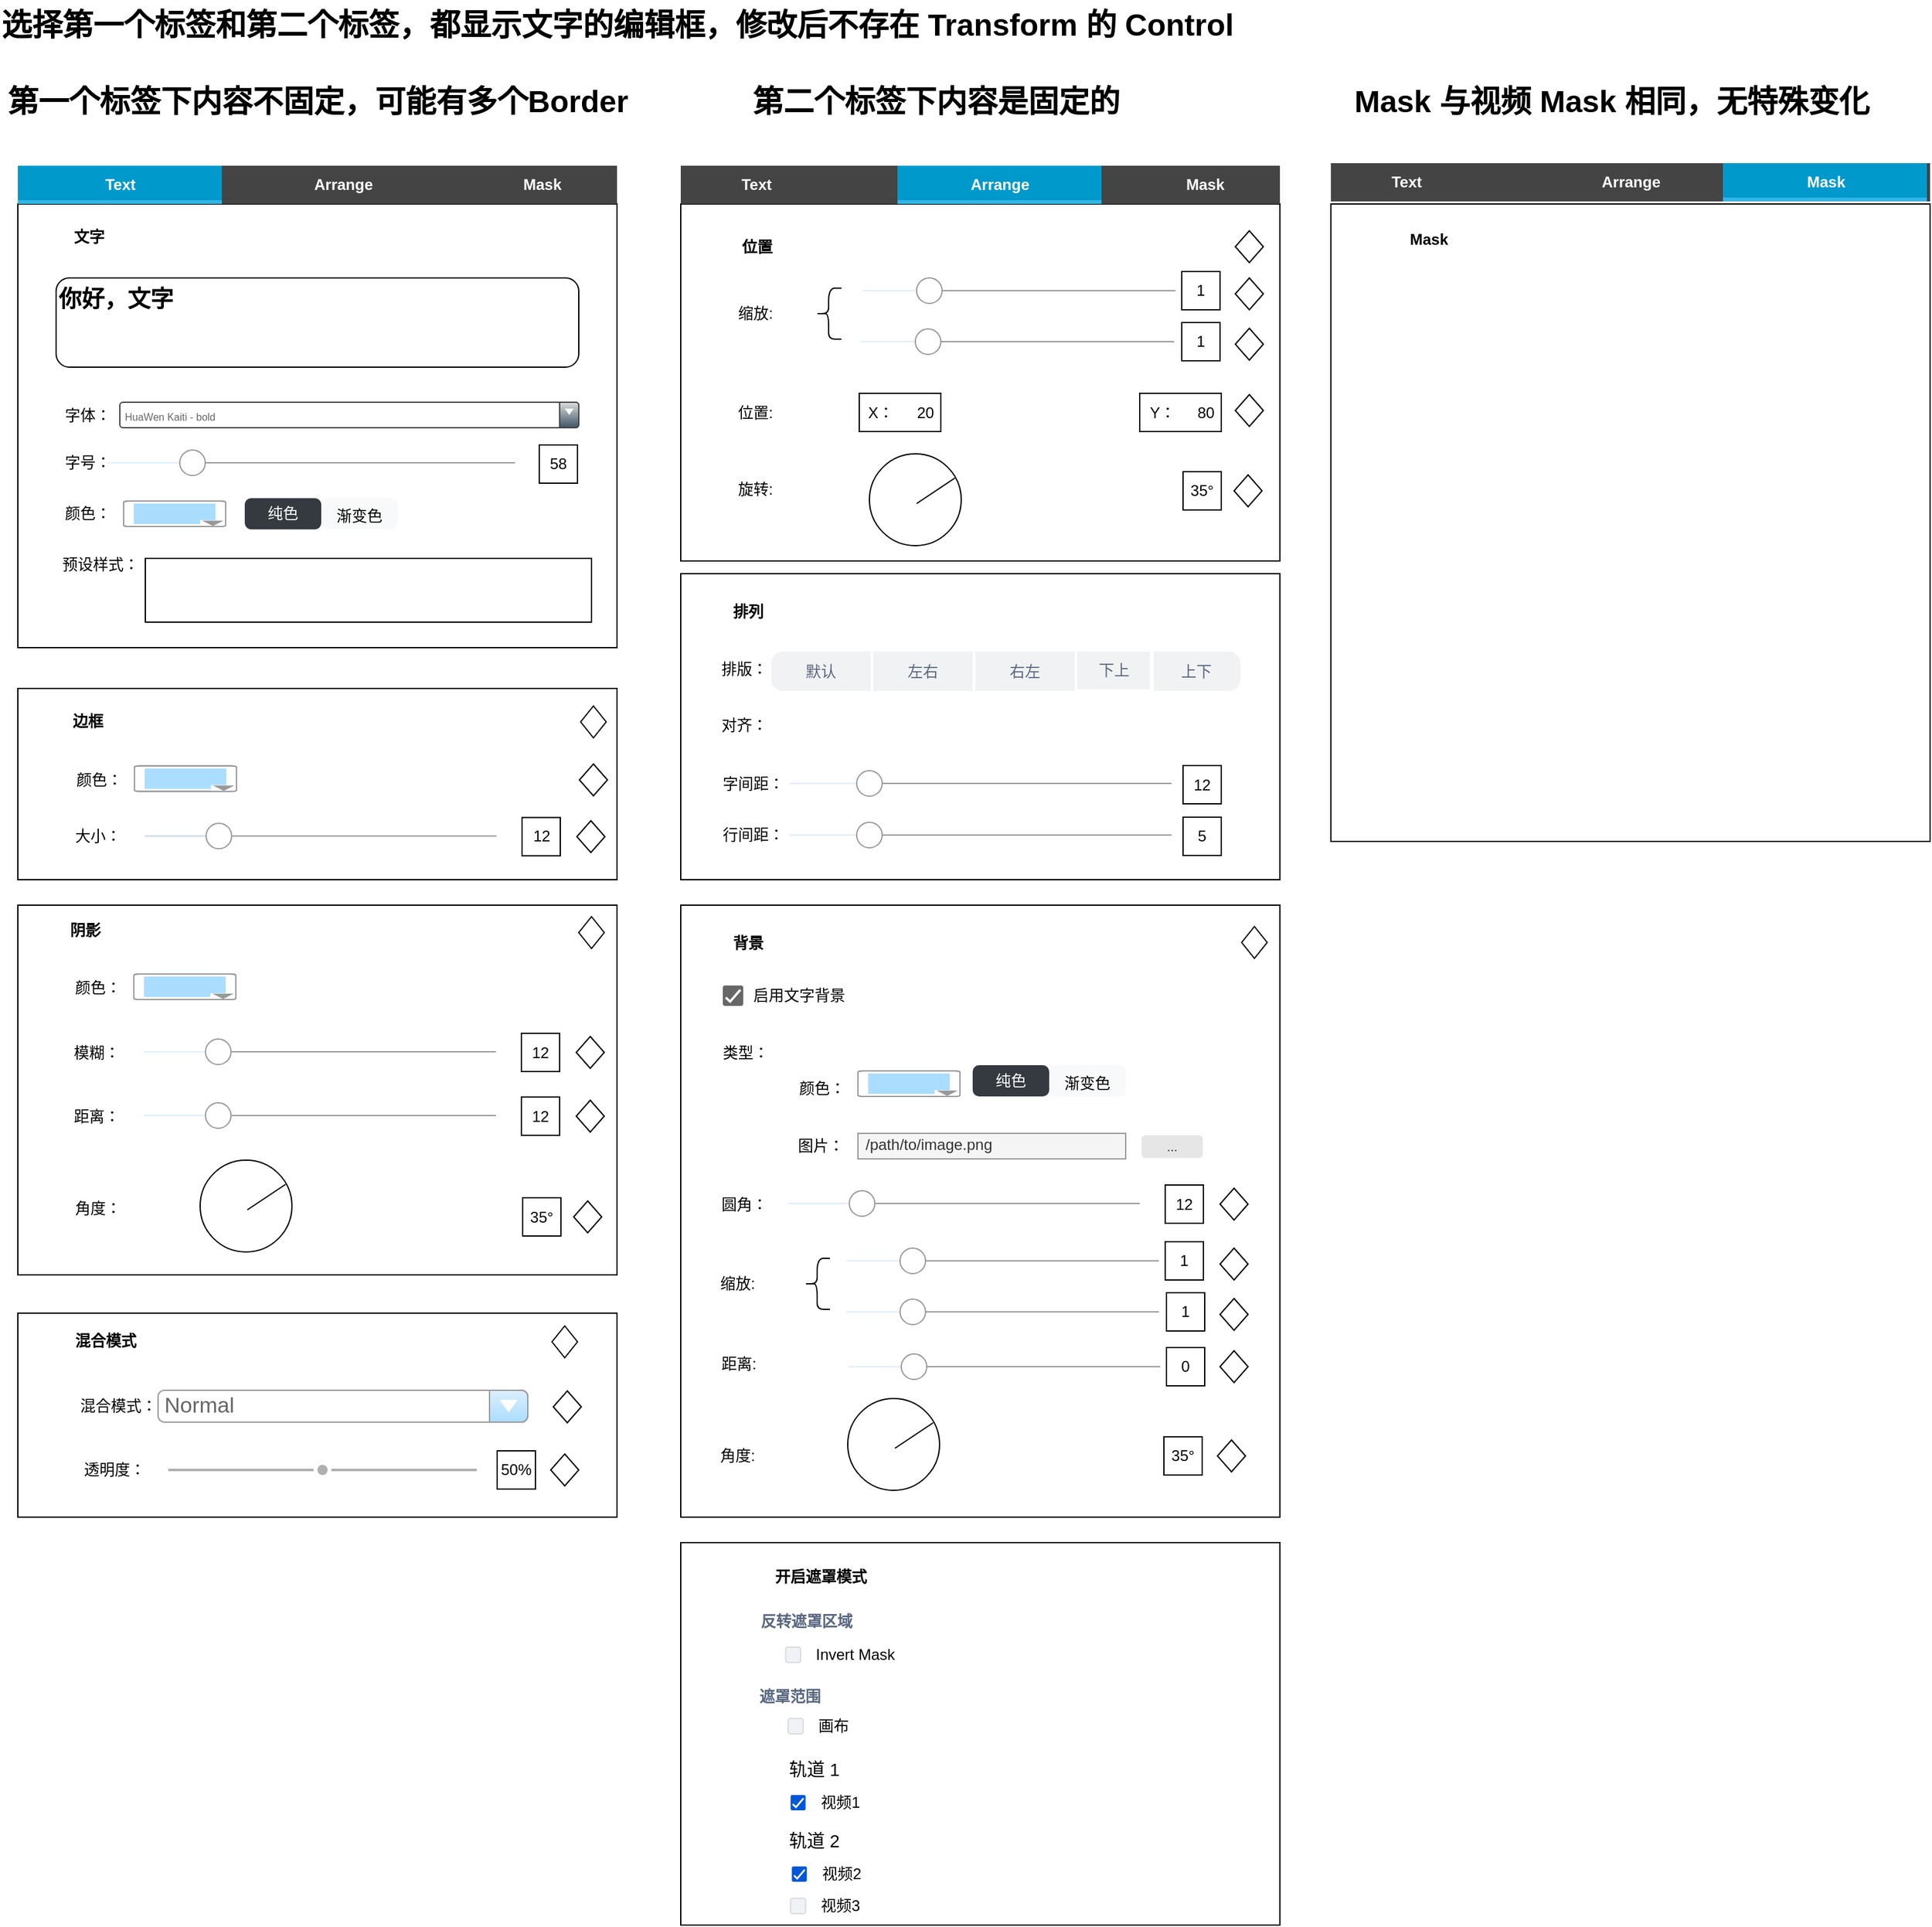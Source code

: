 <mxfile version="21.2.9" type="github">
  <diagram name="Page-1" id="2Bi18I8GiwrE-ukHqORg">
    <mxGraphModel dx="1542" dy="2220" grid="1" gridSize="10" guides="1" tooltips="1" connect="1" arrows="1" fold="1" page="1" pageScale="1" pageWidth="850" pageHeight="1100" math="0" shadow="0">
      <root>
        <mxCell id="0" />
        <mxCell id="1" parent="0" />
        <mxCell id="mFGwb2Fd8uorsutvkc8b-70" value="" style="group;align=left;" parent="1" vertex="1" connectable="0">
          <mxGeometry x="690" y="310" width="470" height="240" as="geometry" />
        </mxCell>
        <mxCell id="mFGwb2Fd8uorsutvkc8b-31" value="" style="rounded=0;whiteSpace=wrap;html=1;" parent="mFGwb2Fd8uorsutvkc8b-70" vertex="1">
          <mxGeometry width="470" height="240" as="geometry" />
        </mxCell>
        <mxCell id="mFGwb2Fd8uorsutvkc8b-32" value="排版：" style="text;html=1;strokeColor=none;fillColor=none;align=center;verticalAlign=middle;whiteSpace=wrap;rounded=0;" parent="mFGwb2Fd8uorsutvkc8b-70" vertex="1">
          <mxGeometry x="25" y="60" width="50" height="30" as="geometry" />
        </mxCell>
        <mxCell id="mFGwb2Fd8uorsutvkc8b-33" value="对齐：" style="text;html=1;strokeColor=none;fillColor=none;align=center;verticalAlign=middle;whiteSpace=wrap;rounded=0;" parent="mFGwb2Fd8uorsutvkc8b-70" vertex="1">
          <mxGeometry x="25" y="104" width="50" height="30" as="geometry" />
        </mxCell>
        <mxCell id="mFGwb2Fd8uorsutvkc8b-34" value="字间距：" style="text;html=1;strokeColor=none;fillColor=none;align=center;verticalAlign=middle;whiteSpace=wrap;rounded=0;" parent="mFGwb2Fd8uorsutvkc8b-70" vertex="1">
          <mxGeometry x="32" y="150" width="50" height="30" as="geometry" />
        </mxCell>
        <mxCell id="mFGwb2Fd8uorsutvkc8b-35" value="" style="shape=image;html=1;verticalAlign=top;verticalLabelPosition=bottom;labelBackgroundColor=#ffffff;imageAspect=0;aspect=fixed;image=https://cdn0.iconfinder.com/data/icons/phosphor-regular-vol-4/256/text-align-left-128.png" parent="mFGwb2Fd8uorsutvkc8b-70" vertex="1">
          <mxGeometry x="88" y="104" width="30" height="30" as="geometry" />
        </mxCell>
        <mxCell id="mFGwb2Fd8uorsutvkc8b-36" value="" style="shape=image;html=1;verticalAlign=top;verticalLabelPosition=bottom;labelBackgroundColor=#ffffff;imageAspect=0;aspect=fixed;image=https://cdn0.iconfinder.com/data/icons/phosphor-regular-vol-4/256/text-align-center-128.png" parent="mFGwb2Fd8uorsutvkc8b-70" vertex="1">
          <mxGeometry x="130" y="104" width="30" height="30" as="geometry" />
        </mxCell>
        <mxCell id="mFGwb2Fd8uorsutvkc8b-37" value="" style="shape=image;html=1;verticalAlign=top;verticalLabelPosition=bottom;labelBackgroundColor=#ffffff;imageAspect=0;aspect=fixed;image=https://cdn0.iconfinder.com/data/icons/phosphor-regular-vol-4/256/text-align-right-128.png" parent="mFGwb2Fd8uorsutvkc8b-70" vertex="1">
          <mxGeometry x="173" y="104" width="30" height="30" as="geometry" />
        </mxCell>
        <mxCell id="mFGwb2Fd8uorsutvkc8b-39" value="行间距：" style="text;html=1;strokeColor=none;fillColor=none;align=center;verticalAlign=middle;whiteSpace=wrap;rounded=0;" parent="mFGwb2Fd8uorsutvkc8b-70" vertex="1">
          <mxGeometry x="32" y="190" width="50" height="30" as="geometry" />
        </mxCell>
        <mxCell id="mFGwb2Fd8uorsutvkc8b-40" value="" style="verticalLabelPosition=bottom;shadow=0;dashed=0;align=center;html=1;verticalAlign=top;strokeWidth=1;shape=mxgraph.mockup.forms.horSlider;strokeColor=#999999;sliderStyle=basic;sliderPos=20;handleStyle=circle;fillColor2=#ddeeff;" parent="mFGwb2Fd8uorsutvkc8b-70" vertex="1">
          <mxGeometry x="85" y="149.5" width="300" height="30" as="geometry" />
        </mxCell>
        <mxCell id="mFGwb2Fd8uorsutvkc8b-41" value="12" style="rounded=0;whiteSpace=wrap;html=1;" parent="mFGwb2Fd8uorsutvkc8b-70" vertex="1">
          <mxGeometry x="394" y="150.5" width="30" height="30" as="geometry" />
        </mxCell>
        <mxCell id="mFGwb2Fd8uorsutvkc8b-42" value="" style="verticalLabelPosition=bottom;shadow=0;dashed=0;align=center;html=1;verticalAlign=top;strokeWidth=1;shape=mxgraph.mockup.forms.horSlider;strokeColor=#999999;sliderStyle=basic;sliderPos=20;handleStyle=circle;fillColor2=#ddeeff;" parent="mFGwb2Fd8uorsutvkc8b-70" vertex="1">
          <mxGeometry x="85" y="190" width="300" height="30" as="geometry" />
        </mxCell>
        <mxCell id="mFGwb2Fd8uorsutvkc8b-43" value="5" style="rounded=0;whiteSpace=wrap;html=1;" parent="mFGwb2Fd8uorsutvkc8b-70" vertex="1">
          <mxGeometry x="394" y="191" width="30" height="30" as="geometry" />
        </mxCell>
        <mxCell id="mFGwb2Fd8uorsutvkc8b-49" value="" style="shape=image;html=1;verticalAlign=top;verticalLabelPosition=bottom;labelBackgroundColor=#ffffff;imageAspect=0;aspect=fixed;image=https://cdn2.iconfinder.com/data/icons/css-vol-2/24/play-button-128.png;rotation=90;" parent="mFGwb2Fd8uorsutvkc8b-70" vertex="1">
          <mxGeometry x="5" y="10" width="39" height="39" as="geometry" />
        </mxCell>
        <mxCell id="mFGwb2Fd8uorsutvkc8b-50" value="&lt;b&gt;排列&lt;/b&gt;" style="text;html=1;strokeColor=none;fillColor=none;align=left;verticalAlign=middle;whiteSpace=wrap;rounded=0;" parent="mFGwb2Fd8uorsutvkc8b-70" vertex="1">
          <mxGeometry x="39" y="14.5" width="50" height="30" as="geometry" />
        </mxCell>
        <mxCell id="mFGwb2Fd8uorsutvkc8b-190" value="" style="shape=image;html=1;verticalAlign=top;verticalLabelPosition=bottom;labelBackgroundColor=#ffffff;imageAspect=0;aspect=fixed;image=https://cdn3.iconfinder.com/data/icons/arrows-set-12/512/rotateleft-128.png" parent="mFGwb2Fd8uorsutvkc8b-70" vertex="1">
          <mxGeometry x="424" y="10" width="25" height="25" as="geometry" />
        </mxCell>
        <mxCell id="di1FO0B-QE_V9F3VGQGR-64" value="" style="strokeWidth=1;shadow=0;dashed=0;align=center;html=1;shape=mxgraph.mockup.rrect;rSize=10;fillColor=#F1F2F4;strokeColor=#ffffff;strokeWidth=2" parent="mFGwb2Fd8uorsutvkc8b-70" vertex="1">
          <mxGeometry x="70" y="60" width="370" height="33" as="geometry" />
        </mxCell>
        <mxCell id="di1FO0B-QE_V9F3VGQGR-65" value="左右" style="rounded=0;fontSize=12;fontColor=#596780;fontStyle=0;fillColor=none;strokeColor=#ffffff;strokeWidth=2;resizeHeight=1;whiteSpace=wrap;html=1;" parent="di1FO0B-QE_V9F3VGQGR-64" vertex="1">
          <mxGeometry width="80" height="33" relative="1" as="geometry">
            <mxPoint x="80" as="offset" />
          </mxGeometry>
        </mxCell>
        <mxCell id="di1FO0B-QE_V9F3VGQGR-66" value="右左" style="rounded=0;fontSize=12;fontColor=#596780;fontStyle=0;fillColor=none;strokeColor=#ffffff;strokeWidth=2;resizeHeight=1;whiteSpace=wrap;html=1;" parent="di1FO0B-QE_V9F3VGQGR-64" vertex="1">
          <mxGeometry width="80" height="33" relative="1" as="geometry">
            <mxPoint x="160" as="offset" />
          </mxGeometry>
        </mxCell>
        <mxCell id="di1FO0B-QE_V9F3VGQGR-67" value="上下" style="strokeWidth=1;shadow=0;dashed=0;align=center;html=1;shape=mxgraph.mockup.rightButton;rSize=10;fontSize=12;fontColor=#596780;fontStyle=0;fillColor=none;strokeColor=#ffffff;strokeWidth=2;resizeHeight=1;whiteSpace=wrap;" parent="di1FO0B-QE_V9F3VGQGR-64" vertex="1">
          <mxGeometry x="1" width="71" height="33" relative="1" as="geometry">
            <mxPoint x="-71" as="offset" />
          </mxGeometry>
        </mxCell>
        <mxCell id="di1FO0B-QE_V9F3VGQGR-68" value="默认" style="strokeWidth=1;shadow=0;dashed=0;align=center;html=1;shape=mxgraph.mockup.leftButton;rSize=10;fontSize=12;fontColor=#596780;fontStyle=0;fillColor=none;strokeColor=#ffffff;strokeWidth=2;resizeHeight=1;whiteSpace=wrap;" parent="di1FO0B-QE_V9F3VGQGR-64" vertex="1">
          <mxGeometry width="80" height="33" relative="1" as="geometry" />
        </mxCell>
        <mxCell id="di1FO0B-QE_V9F3VGQGR-81" value="下上" style="text;html=1;strokeColor=#ffffff;fillColor=none;align=center;verticalAlign=middle;whiteSpace=wrap;rounded=0;fontColor=#596780;strokeWidth=2;shadow=0;dashed=0;fontStyle=0;" parent="mFGwb2Fd8uorsutvkc8b-70" vertex="1">
          <mxGeometry x="310" y="60" width="60" height="31.5" as="geometry" />
        </mxCell>
        <mxCell id="di1FO0B-QE_V9F3VGQGR-15" value="" style="group" parent="1" vertex="1" connectable="0">
          <mxGeometry x="690" y="570" width="470" height="480" as="geometry" />
        </mxCell>
        <mxCell id="mFGwb2Fd8uorsutvkc8b-139" value="" style="rounded=0;whiteSpace=wrap;html=1;" parent="di1FO0B-QE_V9F3VGQGR-15" vertex="1">
          <mxGeometry width="470" height="480" as="geometry" />
        </mxCell>
        <mxCell id="mFGwb2Fd8uorsutvkc8b-140" value="" style="shape=image;html=1;verticalAlign=top;verticalLabelPosition=bottom;labelBackgroundColor=#ffffff;imageAspect=0;aspect=fixed;image=https://cdn2.iconfinder.com/data/icons/css-vol-2/24/play-button-128.png;rotation=90;" parent="di1FO0B-QE_V9F3VGQGR-15" vertex="1">
          <mxGeometry x="6" y="10" width="39" height="39" as="geometry" />
        </mxCell>
        <mxCell id="mFGwb2Fd8uorsutvkc8b-141" value="&lt;b&gt;背景&lt;/b&gt;" style="text;html=1;strokeColor=none;fillColor=none;align=left;verticalAlign=middle;whiteSpace=wrap;rounded=0;" parent="di1FO0B-QE_V9F3VGQGR-15" vertex="1">
          <mxGeometry x="39" y="14.5" width="50" height="30" as="geometry" />
        </mxCell>
        <mxCell id="mFGwb2Fd8uorsutvkc8b-159" value="颜色：" style="text;html=1;strokeColor=none;fillColor=none;align=center;verticalAlign=middle;whiteSpace=wrap;rounded=0;" parent="di1FO0B-QE_V9F3VGQGR-15" vertex="1">
          <mxGeometry x="91" y="129" width="40" height="30" as="geometry" />
        </mxCell>
        <mxCell id="mFGwb2Fd8uorsutvkc8b-160" value="纯色" style="html=1;shadow=0;dashed=0;shape=mxgraph.bootstrap.rrect;rSize=5;strokeColor=none;strokeWidth=1;fillColor=#343A40;fontColor=#ffffff;whiteSpace=wrap;align=center;verticalAlign=middle;spacingLeft=0;fontStyle=0;fontSize=12;spacing=5;" parent="di1FO0B-QE_V9F3VGQGR-15" vertex="1">
          <mxGeometry x="229" y="125.5" width="60" height="24.5" as="geometry" />
        </mxCell>
        <mxCell id="mFGwb2Fd8uorsutvkc8b-161" value="&lt;font style=&quot;font-size: 12px;&quot;&gt;渐变色&lt;/font&gt;" style="html=1;shadow=0;dashed=0;shape=mxgraph.bootstrap.rrect;rSize=5;strokeColor=none;strokeWidth=1;fillColor=#F8F9FA;fontColor=#000000;whiteSpace=wrap;align=center;verticalAlign=middle;spacingLeft=0;fontStyle=0;fontSize=16;spacing=5;" parent="di1FO0B-QE_V9F3VGQGR-15" vertex="1">
          <mxGeometry x="289" y="125.5" width="60" height="24.5" as="geometry" />
        </mxCell>
        <mxCell id="mFGwb2Fd8uorsutvkc8b-162" value="" style="verticalLabelPosition=bottom;shadow=0;dashed=0;align=center;html=1;verticalAlign=top;strokeWidth=1;shape=mxgraph.mockup.forms.colorPicker;chosenColor=#aaddff;" parent="di1FO0B-QE_V9F3VGQGR-15" vertex="1">
          <mxGeometry x="139" y="130" width="80" height="20" as="geometry" />
        </mxCell>
        <mxCell id="mFGwb2Fd8uorsutvkc8b-163" value="/path/to/image.png" style="strokeWidth=1;shadow=0;dashed=0;align=center;html=1;shape=mxgraph.mockup.text.textBox;fontColor=#333333;align=left;fontSize=12;spacingLeft=4;spacingTop=-3;whiteSpace=wrap;strokeColor=#999999;mainText=;fillColor=#f5f5f5;" parent="di1FO0B-QE_V9F3VGQGR-15" vertex="1">
          <mxGeometry x="139" y="179" width="210" height="20" as="geometry" />
        </mxCell>
        <mxCell id="mFGwb2Fd8uorsutvkc8b-164" value="图片：" style="text;html=1;strokeColor=none;fillColor=none;align=center;verticalAlign=middle;whiteSpace=wrap;rounded=0;" parent="di1FO0B-QE_V9F3VGQGR-15" vertex="1">
          <mxGeometry x="90" y="174" width="40" height="30" as="geometry" />
        </mxCell>
        <mxCell id="mFGwb2Fd8uorsutvkc8b-165" value="圆角：" style="text;html=1;strokeColor=none;fillColor=none;align=center;verticalAlign=middle;whiteSpace=wrap;rounded=0;" parent="di1FO0B-QE_V9F3VGQGR-15" vertex="1">
          <mxGeometry x="25" y="219.5" width="50" height="30" as="geometry" />
        </mxCell>
        <mxCell id="mFGwb2Fd8uorsutvkc8b-166" value="" style="verticalLabelPosition=bottom;shadow=0;dashed=0;align=center;html=1;verticalAlign=top;strokeWidth=1;shape=mxgraph.mockup.forms.horSlider;strokeColor=#999999;sliderStyle=basic;sliderPos=20;handleStyle=circle;fillColor2=#ddeeff;" parent="di1FO0B-QE_V9F3VGQGR-15" vertex="1">
          <mxGeometry x="84" y="219" width="276" height="30" as="geometry" />
        </mxCell>
        <mxCell id="mFGwb2Fd8uorsutvkc8b-167" value="12" style="rounded=0;whiteSpace=wrap;html=1;" parent="di1FO0B-QE_V9F3VGQGR-15" vertex="1">
          <mxGeometry x="380" y="219.5" width="30" height="30" as="geometry" />
        </mxCell>
        <mxCell id="mFGwb2Fd8uorsutvkc8b-168" value="缩放:" style="text;html=1;strokeColor=none;fillColor=none;align=left;verticalAlign=middle;whiteSpace=wrap;rounded=0;" parent="di1FO0B-QE_V9F3VGQGR-15" vertex="1">
          <mxGeometry x="29" y="282" width="30" height="30" as="geometry" />
        </mxCell>
        <mxCell id="mFGwb2Fd8uorsutvkc8b-169" value="" style="verticalLabelPosition=bottom;shadow=0;dashed=0;align=center;html=1;verticalAlign=top;strokeWidth=1;shape=mxgraph.mockup.forms.horSlider;strokeColor=#999999;sliderStyle=basic;sliderPos=20;handleStyle=circle;fillColor2=#ddeeff;" parent="di1FO0B-QE_V9F3VGQGR-15" vertex="1">
          <mxGeometry x="130" y="264" width="245" height="30" as="geometry" />
        </mxCell>
        <mxCell id="mFGwb2Fd8uorsutvkc8b-170" value="1" style="rounded=0;whiteSpace=wrap;html=1;" parent="di1FO0B-QE_V9F3VGQGR-15" vertex="1">
          <mxGeometry x="380" y="264" width="30" height="30" as="geometry" />
        </mxCell>
        <mxCell id="mFGwb2Fd8uorsutvkc8b-171" value="" style="verticalLabelPosition=bottom;shadow=0;dashed=0;align=center;html=1;verticalAlign=top;strokeWidth=1;shape=mxgraph.mockup.forms.horSlider;strokeColor=#999999;sliderStyle=basic;sliderPos=20;handleStyle=circle;fillColor2=#ddeeff;" parent="di1FO0B-QE_V9F3VGQGR-15" vertex="1">
          <mxGeometry x="130" y="304" width="245" height="30" as="geometry" />
        </mxCell>
        <mxCell id="mFGwb2Fd8uorsutvkc8b-172" value="1" style="rounded=0;whiteSpace=wrap;html=1;" parent="di1FO0B-QE_V9F3VGQGR-15" vertex="1">
          <mxGeometry x="381" y="304" width="30" height="30" as="geometry" />
        </mxCell>
        <mxCell id="mFGwb2Fd8uorsutvkc8b-173" value="" style="shape=curlyBracket;whiteSpace=wrap;html=1;rounded=1;labelPosition=left;verticalLabelPosition=middle;align=right;verticalAlign=middle;" parent="di1FO0B-QE_V9F3VGQGR-15" vertex="1">
          <mxGeometry x="97" y="277" width="20" height="40" as="geometry" />
        </mxCell>
        <mxCell id="mFGwb2Fd8uorsutvkc8b-175" value="距离:" style="text;html=1;strokeColor=none;fillColor=none;align=left;verticalAlign=middle;whiteSpace=wrap;rounded=0;" parent="di1FO0B-QE_V9F3VGQGR-15" vertex="1">
          <mxGeometry x="30" y="344.5" width="30" height="30" as="geometry" />
        </mxCell>
        <mxCell id="mFGwb2Fd8uorsutvkc8b-176" value="" style="verticalLabelPosition=bottom;shadow=0;dashed=0;align=center;html=1;verticalAlign=top;strokeWidth=1;shape=mxgraph.mockup.forms.horSlider;strokeColor=#999999;sliderStyle=basic;sliderPos=20;handleStyle=circle;fillColor2=#ddeeff;" parent="di1FO0B-QE_V9F3VGQGR-15" vertex="1">
          <mxGeometry x="131" y="347" width="245" height="30" as="geometry" />
        </mxCell>
        <mxCell id="mFGwb2Fd8uorsutvkc8b-177" value="0" style="rounded=0;whiteSpace=wrap;html=1;" parent="di1FO0B-QE_V9F3VGQGR-15" vertex="1">
          <mxGeometry x="381" y="347" width="30" height="30" as="geometry" />
        </mxCell>
        <mxCell id="mFGwb2Fd8uorsutvkc8b-179" value="35°" style="rounded=0;whiteSpace=wrap;html=1;" parent="di1FO0B-QE_V9F3VGQGR-15" vertex="1">
          <mxGeometry x="379" y="417" width="30" height="30" as="geometry" />
        </mxCell>
        <mxCell id="mFGwb2Fd8uorsutvkc8b-181" value="" style="rhombus;whiteSpace=wrap;html=1;" parent="di1FO0B-QE_V9F3VGQGR-15" vertex="1">
          <mxGeometry x="423" y="269" width="22" height="25" as="geometry" />
        </mxCell>
        <mxCell id="mFGwb2Fd8uorsutvkc8b-182" value="" style="rhombus;whiteSpace=wrap;html=1;" parent="di1FO0B-QE_V9F3VGQGR-15" vertex="1">
          <mxGeometry x="423" y="308.5" width="22" height="25" as="geometry" />
        </mxCell>
        <mxCell id="mFGwb2Fd8uorsutvkc8b-183" value="" style="rhombus;whiteSpace=wrap;html=1;" parent="di1FO0B-QE_V9F3VGQGR-15" vertex="1">
          <mxGeometry x="423" y="349.5" width="22" height="25" as="geometry" />
        </mxCell>
        <mxCell id="mFGwb2Fd8uorsutvkc8b-184" value="" style="rhombus;whiteSpace=wrap;html=1;" parent="di1FO0B-QE_V9F3VGQGR-15" vertex="1">
          <mxGeometry x="421" y="419.5" width="22" height="25" as="geometry" />
        </mxCell>
        <mxCell id="mFGwb2Fd8uorsutvkc8b-185" value="" style="rhombus;whiteSpace=wrap;html=1;" parent="di1FO0B-QE_V9F3VGQGR-15" vertex="1">
          <mxGeometry x="423" y="222" width="22" height="25" as="geometry" />
        </mxCell>
        <mxCell id="mFGwb2Fd8uorsutvkc8b-186" value="" style="shape=image;html=1;verticalAlign=top;verticalLabelPosition=bottom;labelBackgroundColor=#ffffff;imageAspect=0;aspect=fixed;image=https://cdn3.iconfinder.com/data/icons/arrows-set-12/512/rotateleft-128.png" parent="di1FO0B-QE_V9F3VGQGR-15" vertex="1">
          <mxGeometry x="400" y="17.25" width="25" height="25" as="geometry" />
        </mxCell>
        <mxCell id="mFGwb2Fd8uorsutvkc8b-187" value="" style="rhombus;whiteSpace=wrap;html=1;" parent="di1FO0B-QE_V9F3VGQGR-15" vertex="1">
          <mxGeometry x="440" y="16.75" width="20" height="25" as="geometry" />
        </mxCell>
        <mxCell id="mFGwb2Fd8uorsutvkc8b-188" value="..." style="rounded=1;html=1;shadow=0;dashed=0;whiteSpace=wrap;fontSize=10;fillColor=#E6E6E6;align=center;strokeColor=#E6E6E6;fontColor=#333333;" parent="di1FO0B-QE_V9F3VGQGR-15" vertex="1">
          <mxGeometry x="362" y="181" width="47" height="16.88" as="geometry" />
        </mxCell>
        <mxCell id="mFGwb2Fd8uorsutvkc8b-192" value="" style="shape=image;html=1;verticalAlign=top;verticalLabelPosition=bottom;labelBackgroundColor=#ffffff;imageAspect=0;aspect=fixed;image=https://cdn4.iconfinder.com/data/icons/evil-icons-user-interface/64/link-128.png" parent="di1FO0B-QE_V9F3VGQGR-15" vertex="1">
          <mxGeometry x="69" y="282" width="30" height="30" as="geometry" />
        </mxCell>
        <mxCell id="mFGwb2Fd8uorsutvkc8b-196" value="" style="shape=image;html=1;verticalAlign=top;verticalLabelPosition=bottom;labelBackgroundColor=#ffffff;imageAspect=0;aspect=fixed;image=https://cdn4.iconfinder.com/data/icons/essentials-73/24/040_-_Tick-128.png" parent="di1FO0B-QE_V9F3VGQGR-15" vertex="1">
          <mxGeometry x="63" y="134.5" width="20" height="20" as="geometry" />
        </mxCell>
        <mxCell id="mFGwb2Fd8uorsutvkc8b-197" value="" style="shape=image;html=1;verticalAlign=top;verticalLabelPosition=bottom;labelBackgroundColor=#ffffff;imageAspect=0;aspect=fixed;image=https://cdn1.iconfinder.com/data/icons/material-core/20/check-circle-outline-blank-128.png" parent="di1FO0B-QE_V9F3VGQGR-15" vertex="1">
          <mxGeometry x="64" y="179.44" width="20" height="20" as="geometry" />
        </mxCell>
        <mxCell id="mFGwb2Fd8uorsutvkc8b-198" value="类型：" style="text;html=1;strokeColor=none;fillColor=none;align=left;verticalAlign=middle;whiteSpace=wrap;rounded=0;" parent="di1FO0B-QE_V9F3VGQGR-15" vertex="1">
          <mxGeometry x="31" y="101" width="75" height="30" as="geometry" />
        </mxCell>
        <mxCell id="fsjHpndjEFkM783iY_XS-1" value="" style="shape=ellipse;labelPosition=right;align=right;opacity=10;sketch=0;html=1;labelBackgroundColor=none;labelBorderColor=none;noLabel=1;strokeColor=none;" parent="di1FO0B-QE_V9F3VGQGR-15" vertex="1">
          <mxGeometry x="17" y="47" width="180" height="48" as="geometry" />
        </mxCell>
        <mxCell id="fsjHpndjEFkM783iY_XS-2" value="" style="dashed=0;labelPosition=right;align=left;shape=mxgraph.gmdl.checkbox;strokeColor=none;fillColor=#676767;strokeWidth=2;sketch=0;html=1;" parent="fsjHpndjEFkM783iY_XS-1" vertex="1">
          <mxGeometry x="16" y="16" width="16" height="16" as="geometry" />
        </mxCell>
        <mxCell id="fsjHpndjEFkM783iY_XS-3" value="启用文字背景" style="text;html=1;strokeColor=none;fillColor=none;align=left;verticalAlign=middle;whiteSpace=wrap;rounded=0;" parent="fsjHpndjEFkM783iY_XS-1" vertex="1">
          <mxGeometry x="38" y="9" width="142" height="30" as="geometry" />
        </mxCell>
        <mxCell id="di1FO0B-QE_V9F3VGQGR-12" value="角度:" style="text;html=1;strokeColor=none;fillColor=none;align=left;verticalAlign=middle;whiteSpace=wrap;rounded=0;" parent="di1FO0B-QE_V9F3VGQGR-15" vertex="1">
          <mxGeometry x="29" y="417" width="30" height="30" as="geometry" />
        </mxCell>
        <mxCell id="di1FO0B-QE_V9F3VGQGR-13" value="" style="ellipse;whiteSpace=wrap;html=1;aspect=fixed;" parent="di1FO0B-QE_V9F3VGQGR-15" vertex="1">
          <mxGeometry x="131" y="387" width="72" height="72" as="geometry" />
        </mxCell>
        <mxCell id="di1FO0B-QE_V9F3VGQGR-14" value="" style="endArrow=none;html=1;rounded=0;" parent="di1FO0B-QE_V9F3VGQGR-15" edge="1">
          <mxGeometry width="50" height="50" relative="1" as="geometry">
            <mxPoint x="168" y="426" as="sourcePoint" />
            <mxPoint x="198" y="406" as="targetPoint" />
          </mxGeometry>
        </mxCell>
        <mxCell id="di1FO0B-QE_V9F3VGQGR-32" value="" style="group" parent="1" vertex="1" connectable="0">
          <mxGeometry x="170" y="570" width="470" height="290" as="geometry" />
        </mxCell>
        <mxCell id="mFGwb2Fd8uorsutvkc8b-136" value="" style="rounded=0;whiteSpace=wrap;html=1;" parent="di1FO0B-QE_V9F3VGQGR-32" vertex="1">
          <mxGeometry width="470" height="290" as="geometry" />
        </mxCell>
        <mxCell id="mFGwb2Fd8uorsutvkc8b-137" value="" style="shape=image;html=1;verticalAlign=top;verticalLabelPosition=bottom;labelBackgroundColor=#ffffff;imageAspect=0;aspect=fixed;image=https://cdn2.iconfinder.com/data/icons/css-vol-2/24/play-button-128.png;rotation=90;" parent="di1FO0B-QE_V9F3VGQGR-32" vertex="1">
          <mxGeometry x="6" width="39" height="39" as="geometry" />
        </mxCell>
        <mxCell id="mFGwb2Fd8uorsutvkc8b-138" value="&lt;b&gt;阴影&lt;/b&gt;" style="text;html=1;strokeColor=none;fillColor=none;align=left;verticalAlign=middle;whiteSpace=wrap;rounded=0;" parent="di1FO0B-QE_V9F3VGQGR-32" vertex="1">
          <mxGeometry x="39" y="4.5" width="50" height="30" as="geometry" />
        </mxCell>
        <mxCell id="mFGwb2Fd8uorsutvkc8b-155" value="" style="shape=image;html=1;verticalAlign=top;verticalLabelPosition=bottom;labelBackgroundColor=#ffffff;imageAspect=0;aspect=fixed;image=https://cdn3.iconfinder.com/data/icons/arrows-set-12/512/rotateleft-128.png" parent="di1FO0B-QE_V9F3VGQGR-32" vertex="1">
          <mxGeometry x="400" y="9.5" width="25" height="25" as="geometry" />
        </mxCell>
        <mxCell id="mFGwb2Fd8uorsutvkc8b-156" value="" style="rhombus;whiteSpace=wrap;html=1;" parent="di1FO0B-QE_V9F3VGQGR-32" vertex="1">
          <mxGeometry x="440" y="9" width="20" height="25" as="geometry" />
        </mxCell>
        <mxCell id="di1FO0B-QE_V9F3VGQGR-16" value="" style="verticalLabelPosition=bottom;shadow=0;dashed=0;align=center;html=1;verticalAlign=top;strokeWidth=1;shape=mxgraph.mockup.forms.colorPicker;chosenColor=#aaddff;" parent="di1FO0B-QE_V9F3VGQGR-32" vertex="1">
          <mxGeometry x="91" y="54" width="80" height="20" as="geometry" />
        </mxCell>
        <mxCell id="di1FO0B-QE_V9F3VGQGR-17" value="颜色：" style="text;html=1;strokeColor=none;fillColor=none;align=center;verticalAlign=middle;whiteSpace=wrap;rounded=0;" parent="di1FO0B-QE_V9F3VGQGR-32" vertex="1">
          <mxGeometry x="43" y="50" width="40" height="30" as="geometry" />
        </mxCell>
        <mxCell id="di1FO0B-QE_V9F3VGQGR-18" value="模糊：" style="text;html=1;strokeColor=none;fillColor=none;align=center;verticalAlign=middle;whiteSpace=wrap;rounded=0;" parent="di1FO0B-QE_V9F3VGQGR-32" vertex="1">
          <mxGeometry x="37" y="100.5" width="50" height="30" as="geometry" />
        </mxCell>
        <mxCell id="di1FO0B-QE_V9F3VGQGR-19" value="" style="verticalLabelPosition=bottom;shadow=0;dashed=0;align=center;html=1;verticalAlign=top;strokeWidth=1;shape=mxgraph.mockup.forms.horSlider;strokeColor=#999999;sliderStyle=basic;sliderPos=20;handleStyle=circle;fillColor2=#ddeeff;" parent="di1FO0B-QE_V9F3VGQGR-32" vertex="1">
          <mxGeometry x="99" y="100" width="276" height="30" as="geometry" />
        </mxCell>
        <mxCell id="di1FO0B-QE_V9F3VGQGR-20" value="" style="rhombus;whiteSpace=wrap;html=1;" parent="di1FO0B-QE_V9F3VGQGR-32" vertex="1">
          <mxGeometry x="438" y="103" width="22" height="25" as="geometry" />
        </mxCell>
        <mxCell id="di1FO0B-QE_V9F3VGQGR-21" value="12" style="rounded=0;whiteSpace=wrap;html=1;" parent="di1FO0B-QE_V9F3VGQGR-32" vertex="1">
          <mxGeometry x="395" y="100.5" width="30" height="30" as="geometry" />
        </mxCell>
        <mxCell id="di1FO0B-QE_V9F3VGQGR-22" value="距离：" style="text;html=1;strokeColor=none;fillColor=none;align=center;verticalAlign=middle;whiteSpace=wrap;rounded=0;" parent="di1FO0B-QE_V9F3VGQGR-32" vertex="1">
          <mxGeometry x="37" y="150.5" width="50" height="30" as="geometry" />
        </mxCell>
        <mxCell id="di1FO0B-QE_V9F3VGQGR-23" value="" style="verticalLabelPosition=bottom;shadow=0;dashed=0;align=center;html=1;verticalAlign=top;strokeWidth=1;shape=mxgraph.mockup.forms.horSlider;strokeColor=#999999;sliderStyle=basic;sliderPos=20;handleStyle=circle;fillColor2=#ddeeff;" parent="di1FO0B-QE_V9F3VGQGR-32" vertex="1">
          <mxGeometry x="99" y="150" width="276" height="30" as="geometry" />
        </mxCell>
        <mxCell id="di1FO0B-QE_V9F3VGQGR-24" value="" style="rhombus;whiteSpace=wrap;html=1;" parent="di1FO0B-QE_V9F3VGQGR-32" vertex="1">
          <mxGeometry x="438" y="153" width="22" height="25" as="geometry" />
        </mxCell>
        <mxCell id="di1FO0B-QE_V9F3VGQGR-25" value="12" style="rounded=0;whiteSpace=wrap;html=1;" parent="di1FO0B-QE_V9F3VGQGR-32" vertex="1">
          <mxGeometry x="395" y="150.5" width="30" height="30" as="geometry" />
        </mxCell>
        <mxCell id="di1FO0B-QE_V9F3VGQGR-26" value="角度：" style="text;html=1;strokeColor=none;fillColor=none;align=center;verticalAlign=middle;whiteSpace=wrap;rounded=0;" parent="di1FO0B-QE_V9F3VGQGR-32" vertex="1">
          <mxGeometry x="38" y="222.5" width="50" height="30" as="geometry" />
        </mxCell>
        <mxCell id="di1FO0B-QE_V9F3VGQGR-28" value="" style="rhombus;whiteSpace=wrap;html=1;" parent="di1FO0B-QE_V9F3VGQGR-32" vertex="1">
          <mxGeometry x="436" y="232" width="22" height="25" as="geometry" />
        </mxCell>
        <mxCell id="di1FO0B-QE_V9F3VGQGR-29" value="35°" style="rounded=0;whiteSpace=wrap;html=1;" parent="di1FO0B-QE_V9F3VGQGR-32" vertex="1">
          <mxGeometry x="396" y="229.5" width="30" height="30" as="geometry" />
        </mxCell>
        <mxCell id="di1FO0B-QE_V9F3VGQGR-30" value="" style="ellipse;whiteSpace=wrap;html=1;aspect=fixed;" parent="di1FO0B-QE_V9F3VGQGR-32" vertex="1">
          <mxGeometry x="143" y="200" width="72" height="72" as="geometry" />
        </mxCell>
        <mxCell id="di1FO0B-QE_V9F3VGQGR-31" value="" style="endArrow=none;html=1;rounded=0;" parent="di1FO0B-QE_V9F3VGQGR-32" edge="1">
          <mxGeometry width="50" height="50" relative="1" as="geometry">
            <mxPoint x="180" y="239" as="sourcePoint" />
            <mxPoint x="210" y="219" as="targetPoint" />
          </mxGeometry>
        </mxCell>
        <mxCell id="di1FO0B-QE_V9F3VGQGR-40" value="" style="group" parent="1" vertex="1" connectable="0">
          <mxGeometry x="690" y="20" width="470" height="280" as="geometry" />
        </mxCell>
        <mxCell id="mFGwb2Fd8uorsutvkc8b-72" value="" style="rounded=0;whiteSpace=wrap;html=1;" parent="di1FO0B-QE_V9F3VGQGR-40" vertex="1">
          <mxGeometry width="470" height="280" as="geometry" />
        </mxCell>
        <mxCell id="mFGwb2Fd8uorsutvkc8b-73" value="" style="shape=image;html=1;verticalAlign=top;verticalLabelPosition=bottom;labelBackgroundColor=#ffffff;imageAspect=0;aspect=fixed;image=https://cdn2.iconfinder.com/data/icons/css-vol-2/24/play-button-128.png;rotation=90;" parent="di1FO0B-QE_V9F3VGQGR-40" vertex="1">
          <mxGeometry x="13" y="14" width="39" height="39" as="geometry" />
        </mxCell>
        <mxCell id="mFGwb2Fd8uorsutvkc8b-74" value="&lt;b&gt;位置&lt;/b&gt;" style="text;html=1;strokeColor=none;fillColor=none;align=left;verticalAlign=middle;whiteSpace=wrap;rounded=0;" parent="di1FO0B-QE_V9F3VGQGR-40" vertex="1">
          <mxGeometry x="46" y="18.5" width="50" height="30" as="geometry" />
        </mxCell>
        <mxCell id="mFGwb2Fd8uorsutvkc8b-75" value="缩放:" style="text;html=1;strokeColor=none;fillColor=none;align=left;verticalAlign=middle;whiteSpace=wrap;rounded=0;" parent="di1FO0B-QE_V9F3VGQGR-40" vertex="1">
          <mxGeometry x="43" y="71" width="30" height="30" as="geometry" />
        </mxCell>
        <mxCell id="mFGwb2Fd8uorsutvkc8b-76" value="" style="verticalLabelPosition=bottom;shadow=0;dashed=0;align=center;html=1;verticalAlign=top;strokeWidth=1;shape=mxgraph.mockup.forms.horSlider;strokeColor=#999999;sliderStyle=basic;sliderPos=20;handleStyle=circle;fillColor2=#ddeeff;" parent="di1FO0B-QE_V9F3VGQGR-40" vertex="1">
          <mxGeometry x="143" y="53" width="245" height="30" as="geometry" />
        </mxCell>
        <mxCell id="mFGwb2Fd8uorsutvkc8b-77" value="1" style="rounded=0;whiteSpace=wrap;html=1;" parent="di1FO0B-QE_V9F3VGQGR-40" vertex="1">
          <mxGeometry x="393" y="53" width="30" height="30" as="geometry" />
        </mxCell>
        <mxCell id="mFGwb2Fd8uorsutvkc8b-78" value="" style="verticalLabelPosition=bottom;shadow=0;dashed=0;align=center;html=1;verticalAlign=top;strokeWidth=1;shape=mxgraph.mockup.forms.horSlider;strokeColor=#999999;sliderStyle=basic;sliderPos=20;handleStyle=circle;fillColor2=#ddeeff;" parent="di1FO0B-QE_V9F3VGQGR-40" vertex="1">
          <mxGeometry x="142" y="93" width="245" height="30" as="geometry" />
        </mxCell>
        <mxCell id="mFGwb2Fd8uorsutvkc8b-79" value="1" style="rounded=0;whiteSpace=wrap;html=1;" parent="di1FO0B-QE_V9F3VGQGR-40" vertex="1">
          <mxGeometry x="393" y="93" width="30" height="30" as="geometry" />
        </mxCell>
        <mxCell id="mFGwb2Fd8uorsutvkc8b-80" value="" style="shape=curlyBracket;whiteSpace=wrap;html=1;rounded=1;labelPosition=left;verticalLabelPosition=middle;align=right;verticalAlign=middle;" parent="di1FO0B-QE_V9F3VGQGR-40" vertex="1">
          <mxGeometry x="106" y="66" width="20" height="40" as="geometry" />
        </mxCell>
        <mxCell id="mFGwb2Fd8uorsutvkc8b-85" value="位置:" style="text;html=1;strokeColor=none;fillColor=none;align=left;verticalAlign=middle;whiteSpace=wrap;rounded=0;" parent="di1FO0B-QE_V9F3VGQGR-40" vertex="1">
          <mxGeometry x="43" y="148.5" width="30" height="30" as="geometry" />
        </mxCell>
        <mxCell id="mFGwb2Fd8uorsutvkc8b-87" value="20&amp;nbsp;" style="rounded=0;whiteSpace=wrap;html=1;align=right;" parent="di1FO0B-QE_V9F3VGQGR-40" vertex="1">
          <mxGeometry x="140" y="148.5" width="64" height="30" as="geometry" />
        </mxCell>
        <mxCell id="mFGwb2Fd8uorsutvkc8b-89" value="80&amp;nbsp;" style="rounded=0;whiteSpace=wrap;html=1;align=right;" parent="di1FO0B-QE_V9F3VGQGR-40" vertex="1">
          <mxGeometry x="360" y="148.5" width="64" height="30" as="geometry" />
        </mxCell>
        <mxCell id="mFGwb2Fd8uorsutvkc8b-93" value="35°" style="rounded=0;whiteSpace=wrap;html=1;" parent="di1FO0B-QE_V9F3VGQGR-40" vertex="1">
          <mxGeometry x="394" y="210" width="30" height="30" as="geometry" />
        </mxCell>
        <mxCell id="mFGwb2Fd8uorsutvkc8b-94" value="旋转:" style="text;html=1;strokeColor=none;fillColor=none;align=left;verticalAlign=middle;whiteSpace=wrap;rounded=0;" parent="di1FO0B-QE_V9F3VGQGR-40" vertex="1">
          <mxGeometry x="43" y="209" width="30" height="30" as="geometry" />
        </mxCell>
        <mxCell id="mFGwb2Fd8uorsutvkc8b-97" value="" style="rhombus;whiteSpace=wrap;html=1;" parent="di1FO0B-QE_V9F3VGQGR-40" vertex="1">
          <mxGeometry x="435" y="58" width="22" height="25" as="geometry" />
        </mxCell>
        <mxCell id="mFGwb2Fd8uorsutvkc8b-98" value="" style="rhombus;whiteSpace=wrap;html=1;" parent="di1FO0B-QE_V9F3VGQGR-40" vertex="1">
          <mxGeometry x="435" y="97.5" width="22" height="25" as="geometry" />
        </mxCell>
        <mxCell id="mFGwb2Fd8uorsutvkc8b-100" value="" style="rhombus;whiteSpace=wrap;html=1;" parent="di1FO0B-QE_V9F3VGQGR-40" vertex="1">
          <mxGeometry x="435" y="149.5" width="22" height="25" as="geometry" />
        </mxCell>
        <mxCell id="mFGwb2Fd8uorsutvkc8b-101" value="" style="rhombus;whiteSpace=wrap;html=1;" parent="di1FO0B-QE_V9F3VGQGR-40" vertex="1">
          <mxGeometry x="434" y="212.5" width="22" height="25" as="geometry" />
        </mxCell>
        <mxCell id="mFGwb2Fd8uorsutvkc8b-151" value="" style="shape=image;html=1;verticalAlign=top;verticalLabelPosition=bottom;labelBackgroundColor=#ffffff;imageAspect=0;aspect=fixed;image=https://cdn3.iconfinder.com/data/icons/arrows-set-12/512/rotateleft-128.png" parent="di1FO0B-QE_V9F3VGQGR-40" vertex="1">
          <mxGeometry x="397" y="22" width="23" height="23" as="geometry" />
        </mxCell>
        <mxCell id="mFGwb2Fd8uorsutvkc8b-152" value="" style="rhombus;whiteSpace=wrap;html=1;" parent="di1FO0B-QE_V9F3VGQGR-40" vertex="1">
          <mxGeometry x="435" y="21" width="22" height="25" as="geometry" />
        </mxCell>
        <mxCell id="mFGwb2Fd8uorsutvkc8b-193" value="" style="shape=image;html=1;verticalAlign=top;verticalLabelPosition=bottom;labelBackgroundColor=#ffffff;imageAspect=0;aspect=fixed;image=https://cdn4.iconfinder.com/data/icons/evil-icons-user-interface/64/link-128.png;imageBackground=none;" parent="di1FO0B-QE_V9F3VGQGR-40" vertex="1">
          <mxGeometry x="79" y="71" width="30" height="30" as="geometry" />
        </mxCell>
        <mxCell id="di1FO0B-QE_V9F3VGQGR-7" value="" style="ellipse;whiteSpace=wrap;html=1;aspect=fixed;" parent="di1FO0B-QE_V9F3VGQGR-40" vertex="1">
          <mxGeometry x="148" y="196" width="72" height="72" as="geometry" />
        </mxCell>
        <mxCell id="di1FO0B-QE_V9F3VGQGR-8" value="" style="endArrow=none;html=1;rounded=0;" parent="di1FO0B-QE_V9F3VGQGR-40" edge="1">
          <mxGeometry width="50" height="50" relative="1" as="geometry">
            <mxPoint x="185" y="235" as="sourcePoint" />
            <mxPoint x="215" y="215" as="targetPoint" />
          </mxGeometry>
        </mxCell>
        <mxCell id="di1FO0B-QE_V9F3VGQGR-9" value="X：" style="text;html=1;strokeColor=none;fillColor=none;align=right;verticalAlign=middle;whiteSpace=wrap;rounded=0;" parent="di1FO0B-QE_V9F3VGQGR-40" vertex="1">
          <mxGeometry x="139" y="148.5" width="30" height="30" as="geometry" />
        </mxCell>
        <mxCell id="di1FO0B-QE_V9F3VGQGR-10" value="Y：" style="text;html=1;strokeColor=none;fillColor=none;align=right;verticalAlign=middle;whiteSpace=wrap;rounded=0;" parent="di1FO0B-QE_V9F3VGQGR-40" vertex="1">
          <mxGeometry x="360" y="148.5" width="30" height="30" as="geometry" />
        </mxCell>
        <mxCell id="di1FO0B-QE_V9F3VGQGR-82" value="" style="group" parent="1" vertex="1" connectable="0">
          <mxGeometry x="170" y="400" width="470" height="150" as="geometry" />
        </mxCell>
        <mxCell id="mFGwb2Fd8uorsutvkc8b-129" value="" style="rounded=0;whiteSpace=wrap;html=1;" parent="di1FO0B-QE_V9F3VGQGR-82" vertex="1">
          <mxGeometry width="470" height="150" as="geometry" />
        </mxCell>
        <mxCell id="mFGwb2Fd8uorsutvkc8b-131" value="" style="shape=image;html=1;verticalAlign=top;verticalLabelPosition=bottom;labelBackgroundColor=#ffffff;imageAspect=0;aspect=fixed;image=https://cdn2.iconfinder.com/data/icons/css-vol-2/24/play-button-128.png;rotation=90;" parent="di1FO0B-QE_V9F3VGQGR-82" vertex="1">
          <mxGeometry x="7.5" y="6.75" width="39" height="39" as="geometry" />
        </mxCell>
        <mxCell id="mFGwb2Fd8uorsutvkc8b-132" value="&lt;b&gt;边框&lt;/b&gt;" style="text;html=1;strokeColor=none;fillColor=none;align=left;verticalAlign=middle;whiteSpace=wrap;rounded=0;" parent="di1FO0B-QE_V9F3VGQGR-82" vertex="1">
          <mxGeometry x="40.5" y="11.25" width="50" height="30" as="geometry" />
        </mxCell>
        <mxCell id="mFGwb2Fd8uorsutvkc8b-153" value="" style="shape=image;html=1;verticalAlign=top;verticalLabelPosition=bottom;labelBackgroundColor=#ffffff;imageAspect=0;aspect=fixed;image=https://cdn3.iconfinder.com/data/icons/arrows-set-12/512/rotateleft-128.png" parent="di1FO0B-QE_V9F3VGQGR-82" vertex="1">
          <mxGeometry x="401.5" y="14.25" width="25" height="25" as="geometry" />
        </mxCell>
        <mxCell id="mFGwb2Fd8uorsutvkc8b-154" value="" style="rhombus;whiteSpace=wrap;html=1;" parent="di1FO0B-QE_V9F3VGQGR-82" vertex="1">
          <mxGeometry x="441.5" y="13.75" width="20" height="25" as="geometry" />
        </mxCell>
        <mxCell id="di1FO0B-QE_V9F3VGQGR-33" value="颜色：" style="text;html=1;strokeColor=none;fillColor=none;align=center;verticalAlign=middle;whiteSpace=wrap;rounded=0;" parent="di1FO0B-QE_V9F3VGQGR-82" vertex="1">
          <mxGeometry x="43.5" y="56.75" width="40" height="30" as="geometry" />
        </mxCell>
        <mxCell id="di1FO0B-QE_V9F3VGQGR-34" value="" style="verticalLabelPosition=bottom;shadow=0;dashed=0;align=center;html=1;verticalAlign=top;strokeWidth=1;shape=mxgraph.mockup.forms.colorPicker;chosenColor=#aaddff;" parent="di1FO0B-QE_V9F3VGQGR-82" vertex="1">
          <mxGeometry x="91.5" y="60.75" width="80" height="20" as="geometry" />
        </mxCell>
        <mxCell id="di1FO0B-QE_V9F3VGQGR-35" value="大小：" style="text;html=1;strokeColor=none;fillColor=none;align=center;verticalAlign=middle;whiteSpace=wrap;rounded=0;" parent="di1FO0B-QE_V9F3VGQGR-82" vertex="1">
          <mxGeometry x="37.5" y="101.25" width="50" height="30" as="geometry" />
        </mxCell>
        <mxCell id="di1FO0B-QE_V9F3VGQGR-36" value="" style="verticalLabelPosition=bottom;shadow=0;dashed=0;align=center;html=1;verticalAlign=top;strokeWidth=1;shape=mxgraph.mockup.forms.horSlider;strokeColor=#999999;sliderStyle=basic;sliderPos=20;handleStyle=circle;fillColor2=#ddeeff;" parent="di1FO0B-QE_V9F3VGQGR-82" vertex="1">
          <mxGeometry x="99.5" y="100.75" width="276" height="30" as="geometry" />
        </mxCell>
        <mxCell id="di1FO0B-QE_V9F3VGQGR-37" value="12" style="rounded=0;whiteSpace=wrap;html=1;" parent="di1FO0B-QE_V9F3VGQGR-82" vertex="1">
          <mxGeometry x="395.5" y="101.25" width="30" height="30" as="geometry" />
        </mxCell>
        <mxCell id="di1FO0B-QE_V9F3VGQGR-38" value="" style="rhombus;whiteSpace=wrap;html=1;" parent="di1FO0B-QE_V9F3VGQGR-82" vertex="1">
          <mxGeometry x="438.5" y="103.75" width="22" height="25" as="geometry" />
        </mxCell>
        <mxCell id="di1FO0B-QE_V9F3VGQGR-39" value="" style="rhombus;whiteSpace=wrap;html=1;" parent="di1FO0B-QE_V9F3VGQGR-82" vertex="1">
          <mxGeometry x="440.5" y="59.25" width="22" height="25" as="geometry" />
        </mxCell>
        <mxCell id="di1FO0B-QE_V9F3VGQGR-85" value="" style="group" parent="1" vertex="1" connectable="0">
          <mxGeometry x="170" y="20" width="470" height="348" as="geometry" />
        </mxCell>
        <mxCell id="9_AeWzn01h3KBR9ZX3S9-1" value="" style="rounded=0;whiteSpace=wrap;html=1;" parent="di1FO0B-QE_V9F3VGQGR-85" vertex="1">
          <mxGeometry width="470" height="348" as="geometry" />
        </mxCell>
        <mxCell id="mFGwb2Fd8uorsutvkc8b-2" value="&lt;b&gt;&lt;font style=&quot;font-size: 18px;&quot;&gt;你好，文字&lt;/font&gt;&lt;/b&gt;" style="rounded=1;whiteSpace=wrap;html=1;align=left;horizontal=1;verticalAlign=top;" parent="di1FO0B-QE_V9F3VGQGR-85" vertex="1">
          <mxGeometry x="30" y="58" width="410" height="70" as="geometry" />
        </mxCell>
        <mxCell id="mFGwb2Fd8uorsutvkc8b-3" value="HuaWen Kaiti - bold" style="strokeWidth=1;html=1;shadow=0;dashed=0;shape=mxgraph.ios.iComboBox;spacingTop=2;spacingLeft=2;align=left;strokeColor=#444444;fontColor=#666666;buttonText=;fontSize=8;fillColor=#dddddd;fillColor2=#3D5565;sketch=0;whiteSpace=wrap;" parent="di1FO0B-QE_V9F3VGQGR-85" vertex="1">
          <mxGeometry x="80" y="155.5" width="360" height="20" as="geometry" />
        </mxCell>
        <mxCell id="mFGwb2Fd8uorsutvkc8b-4" value="字体：" style="text;html=1;strokeColor=none;fillColor=none;align=center;verticalAlign=middle;whiteSpace=wrap;rounded=0;" parent="di1FO0B-QE_V9F3VGQGR-85" vertex="1">
          <mxGeometry x="30" y="150.5" width="50" height="30" as="geometry" />
        </mxCell>
        <mxCell id="mFGwb2Fd8uorsutvkc8b-5" value="字号：" style="text;html=1;strokeColor=none;fillColor=none;align=center;verticalAlign=middle;whiteSpace=wrap;rounded=0;" parent="di1FO0B-QE_V9F3VGQGR-85" vertex="1">
          <mxGeometry x="30" y="188" width="50" height="30" as="geometry" />
        </mxCell>
        <mxCell id="mFGwb2Fd8uorsutvkc8b-7" value="" style="verticalLabelPosition=bottom;shadow=0;dashed=0;align=center;html=1;verticalAlign=top;strokeWidth=1;shape=mxgraph.mockup.forms.horSlider;strokeColor=#999999;sliderStyle=basic;sliderPos=20;handleStyle=circle;fillColor2=#ddeeff;" parent="di1FO0B-QE_V9F3VGQGR-85" vertex="1">
          <mxGeometry x="70" y="188" width="320" height="30" as="geometry" />
        </mxCell>
        <mxCell id="mFGwb2Fd8uorsutvkc8b-8" value="58" style="rounded=0;whiteSpace=wrap;html=1;" parent="di1FO0B-QE_V9F3VGQGR-85" vertex="1">
          <mxGeometry x="409" y="189" width="30" height="30" as="geometry" />
        </mxCell>
        <mxCell id="mFGwb2Fd8uorsutvkc8b-9" value="颜色：" style="text;html=1;strokeColor=none;fillColor=none;align=center;verticalAlign=middle;whiteSpace=wrap;rounded=0;" parent="di1FO0B-QE_V9F3VGQGR-85" vertex="1">
          <mxGeometry x="30" y="228" width="50" height="30" as="geometry" />
        </mxCell>
        <mxCell id="mFGwb2Fd8uorsutvkc8b-14" value="纯色" style="html=1;shadow=0;dashed=0;shape=mxgraph.bootstrap.rrect;rSize=5;strokeColor=none;strokeWidth=1;fillColor=#343A40;fontColor=#ffffff;whiteSpace=wrap;align=center;verticalAlign=middle;spacingLeft=0;fontStyle=0;fontSize=12;spacing=5;" parent="di1FO0B-QE_V9F3VGQGR-85" vertex="1">
          <mxGeometry x="178" y="230.75" width="60" height="24.5" as="geometry" />
        </mxCell>
        <mxCell id="mFGwb2Fd8uorsutvkc8b-15" value="&lt;font style=&quot;font-size: 12px;&quot;&gt;渐变色&lt;/font&gt;" style="html=1;shadow=0;dashed=0;shape=mxgraph.bootstrap.rrect;rSize=5;strokeColor=none;strokeWidth=1;fillColor=#F8F9FA;fontColor=#000000;whiteSpace=wrap;align=center;verticalAlign=middle;spacingLeft=0;fontStyle=0;fontSize=16;spacing=5;" parent="di1FO0B-QE_V9F3VGQGR-85" vertex="1">
          <mxGeometry x="238" y="230.75" width="60" height="24.5" as="geometry" />
        </mxCell>
        <mxCell id="mFGwb2Fd8uorsutvkc8b-16" value="" style="verticalLabelPosition=bottom;shadow=0;dashed=0;align=center;html=1;verticalAlign=top;strokeWidth=1;shape=mxgraph.mockup.forms.colorPicker;chosenColor=#aaddff;" parent="di1FO0B-QE_V9F3VGQGR-85" vertex="1">
          <mxGeometry x="83" y="233" width="80" height="20" as="geometry" />
        </mxCell>
        <mxCell id="mFGwb2Fd8uorsutvkc8b-17" value="预设样式：" style="text;html=1;strokeColor=none;fillColor=none;align=center;verticalAlign=middle;whiteSpace=wrap;rounded=0;" parent="di1FO0B-QE_V9F3VGQGR-85" vertex="1">
          <mxGeometry x="30" y="268" width="70" height="30" as="geometry" />
        </mxCell>
        <mxCell id="mFGwb2Fd8uorsutvkc8b-29" value="" style="group" parent="di1FO0B-QE_V9F3VGQGR-85" vertex="1" connectable="0">
          <mxGeometry x="100" y="278" width="350" height="50" as="geometry" />
        </mxCell>
        <mxCell id="mFGwb2Fd8uorsutvkc8b-18" value="" style="rounded=0;whiteSpace=wrap;html=1;" parent="mFGwb2Fd8uorsutvkc8b-29" vertex="1">
          <mxGeometry width="350" height="50" as="geometry" />
        </mxCell>
        <mxCell id="mFGwb2Fd8uorsutvkc8b-19" value="" style="shape=image;html=1;verticalAlign=top;verticalLabelPosition=bottom;labelBackgroundColor=#1808FF;imageAspect=0;aspect=fixed;image=https://cdn0.iconfinder.com/data/icons/phosphor-regular-vol-4/256/text-t-128.png;fontStyle=1;fontColor=#1CFF1C;" parent="mFGwb2Fd8uorsutvkc8b-29" vertex="1">
          <mxGeometry x="18" y="5" width="40" height="40" as="geometry" />
        </mxCell>
        <mxCell id="mFGwb2Fd8uorsutvkc8b-22" value="" style="shape=image;html=1;verticalAlign=top;verticalLabelPosition=bottom;labelBackgroundColor=#ffffff;imageAspect=0;aspect=fixed;image=https://cdn0.iconfinder.com/data/icons/phosphor-duotone-vol-3/256/text-t-duotone-128.png" parent="mFGwb2Fd8uorsutvkc8b-29" vertex="1">
          <mxGeometry x="76" y="5" width="40" height="40" as="geometry" />
        </mxCell>
        <mxCell id="mFGwb2Fd8uorsutvkc8b-24" value="" style="shape=image;html=1;verticalAlign=top;verticalLabelPosition=bottom;labelBackgroundColor=#ffffff;imageAspect=0;aspect=fixed;image=https://cdn0.iconfinder.com/data/icons/phosphor-duotone-vol-3/256/text-t-duotone-128.png" parent="mFGwb2Fd8uorsutvkc8b-29" vertex="1">
          <mxGeometry x="130" y="5" width="40" height="40" as="geometry" />
        </mxCell>
        <mxCell id="mFGwb2Fd8uorsutvkc8b-26" value="" style="shape=image;html=1;verticalAlign=top;verticalLabelPosition=bottom;labelBackgroundColor=#ffffff;imageAspect=0;aspect=fixed;image=https://cdn0.iconfinder.com/data/icons/phosphor-duotone-vol-3/256/text-t-duotone-128.png" parent="mFGwb2Fd8uorsutvkc8b-29" vertex="1">
          <mxGeometry x="286" y="5" width="40" height="40" as="geometry" />
        </mxCell>
        <mxCell id="mFGwb2Fd8uorsutvkc8b-27" value="" style="shape=image;html=1;verticalAlign=top;verticalLabelPosition=bottom;labelBackgroundColor=#ffffff;imageAspect=0;aspect=fixed;image=https://cdn0.iconfinder.com/data/icons/phosphor-duotone-vol-3/256/text-t-duotone-128.png" parent="mFGwb2Fd8uorsutvkc8b-29" vertex="1">
          <mxGeometry x="235" y="5" width="40" height="40" as="geometry" />
        </mxCell>
        <mxCell id="mFGwb2Fd8uorsutvkc8b-28" value="" style="shape=image;html=1;verticalAlign=top;verticalLabelPosition=bottom;labelBackgroundColor=#1808FF;imageAspect=0;aspect=fixed;image=https://cdn0.iconfinder.com/data/icons/phosphor-regular-vol-4/256/text-t-128.png;fontStyle=1;fontColor=#1CFF1C;" parent="mFGwb2Fd8uorsutvkc8b-29" vertex="1">
          <mxGeometry x="182" y="5" width="40" height="40" as="geometry" />
        </mxCell>
        <mxCell id="di1FO0B-QE_V9F3VGQGR-83" value="&lt;b&gt;文字&lt;/b&gt;" style="text;html=1;strokeColor=none;fillColor=none;align=left;verticalAlign=middle;whiteSpace=wrap;rounded=0;" parent="di1FO0B-QE_V9F3VGQGR-85" vertex="1">
          <mxGeometry x="42" y="10.5" width="50" height="30" as="geometry" />
        </mxCell>
        <mxCell id="di1FO0B-QE_V9F3VGQGR-84" value="" style="shape=image;html=1;verticalAlign=top;verticalLabelPosition=bottom;labelBackgroundColor=#ffffff;imageAspect=0;aspect=fixed;image=https://cdn2.iconfinder.com/data/icons/css-vol-2/24/play-button-128.png;rotation=90;" parent="di1FO0B-QE_V9F3VGQGR-85" vertex="1">
          <mxGeometry x="8" y="6" width="39" height="39" as="geometry" />
        </mxCell>
        <mxCell id="Sm6e9naCBpMtphnkDz-9-54" value="" style="group" vertex="1" connectable="0" parent="1">
          <mxGeometry x="170" y="890" width="470" height="160" as="geometry" />
        </mxCell>
        <mxCell id="Sm6e9naCBpMtphnkDz-9-1" value="" style="rounded=0;whiteSpace=wrap;html=1;" vertex="1" parent="Sm6e9naCBpMtphnkDz-9-54">
          <mxGeometry width="470" height="160" as="geometry" />
        </mxCell>
        <mxCell id="Sm6e9naCBpMtphnkDz-9-43" value="&lt;b&gt;混合模式&lt;/b&gt;" style="text;html=1;strokeColor=none;fillColor=none;align=left;verticalAlign=middle;whiteSpace=wrap;rounded=0;" vertex="1" parent="Sm6e9naCBpMtphnkDz-9-54">
          <mxGeometry x="42.5" y="6.5" width="50" height="30" as="geometry" />
        </mxCell>
        <mxCell id="Sm6e9naCBpMtphnkDz-9-44" value="" style="shape=image;html=1;verticalAlign=top;verticalLabelPosition=bottom;labelBackgroundColor=#ffffff;imageAspect=0;aspect=fixed;image=https://cdn2.iconfinder.com/data/icons/css-vol-2/24/play-button-128.png;rotation=90;" vertex="1" parent="Sm6e9naCBpMtphnkDz-9-54">
          <mxGeometry x="8.5" y="2" width="39" height="39" as="geometry" />
        </mxCell>
        <mxCell id="Sm6e9naCBpMtphnkDz-9-45" value="Normal" style="strokeWidth=1;shadow=0;dashed=0;align=center;html=1;shape=mxgraph.mockup.forms.comboBox;strokeColor=#999999;fillColor=#ddeeff;align=left;fillColor2=#aaddff;mainText=;fontColor=#666666;fontSize=17;spacingLeft=3;" vertex="1" parent="Sm6e9naCBpMtphnkDz-9-54">
          <mxGeometry x="110" y="60.5" width="290" height="25" as="geometry" />
        </mxCell>
        <mxCell id="Sm6e9naCBpMtphnkDz-9-46" value="混合模式：" style="text;html=1;strokeColor=none;fillColor=none;align=right;verticalAlign=middle;whiteSpace=wrap;rounded=0;" vertex="1" parent="Sm6e9naCBpMtphnkDz-9-54">
          <mxGeometry x="42.5" y="58" width="67.5" height="30" as="geometry" />
        </mxCell>
        <mxCell id="Sm6e9naCBpMtphnkDz-9-47" value="透明度：" style="text;html=1;strokeColor=none;fillColor=none;align=right;verticalAlign=middle;whiteSpace=wrap;rounded=0;" vertex="1" parent="Sm6e9naCBpMtphnkDz-9-54">
          <mxGeometry x="33.75" y="108" width="67.5" height="30" as="geometry" />
        </mxCell>
        <mxCell id="Sm6e9naCBpMtphnkDz-9-48" value="" style="dashed=0;verticalLabelPosition=bottom;verticalAlign=top;align=center;shape=mxgraph.gmdl.sliderDisabled2;strokeColor=#b0b0b0;strokeWidth=2;fillColor=#b0b0b0;handleSize=6;shadow=0;hPos=50;html=1;" vertex="1" parent="Sm6e9naCBpMtphnkDz-9-54">
          <mxGeometry x="118" y="113" width="242" height="20" as="geometry" />
        </mxCell>
        <mxCell id="Sm6e9naCBpMtphnkDz-9-49" value="50%" style="rounded=0;whiteSpace=wrap;html=1;" vertex="1" parent="Sm6e9naCBpMtphnkDz-9-54">
          <mxGeometry x="376" y="108" width="30" height="30" as="geometry" />
        </mxCell>
        <mxCell id="Sm6e9naCBpMtphnkDz-9-50" value="" style="rhombus;whiteSpace=wrap;html=1;" vertex="1" parent="Sm6e9naCBpMtphnkDz-9-54">
          <mxGeometry x="418" y="110.5" width="22" height="25" as="geometry" />
        </mxCell>
        <mxCell id="Sm6e9naCBpMtphnkDz-9-51" value="" style="rhombus;whiteSpace=wrap;html=1;" vertex="1" parent="Sm6e9naCBpMtphnkDz-9-54">
          <mxGeometry x="420" y="61" width="22" height="25" as="geometry" />
        </mxCell>
        <mxCell id="Sm6e9naCBpMtphnkDz-9-52" value="" style="shape=image;html=1;verticalAlign=top;verticalLabelPosition=bottom;labelBackgroundColor=#ffffff;imageAspect=0;aspect=fixed;image=https://cdn3.iconfinder.com/data/icons/arrows-set-12/512/rotateleft-128.png" vertex="1" parent="Sm6e9naCBpMtphnkDz-9-54">
          <mxGeometry x="379" y="10.5" width="25" height="25" as="geometry" />
        </mxCell>
        <mxCell id="Sm6e9naCBpMtphnkDz-9-53" value="" style="rhombus;whiteSpace=wrap;html=1;" vertex="1" parent="Sm6e9naCBpMtphnkDz-9-54">
          <mxGeometry x="419" y="10" width="20" height="25" as="geometry" />
        </mxCell>
        <mxCell id="Sm6e9naCBpMtphnkDz-9-55" value="" style="rounded=0;whiteSpace=wrap;html=1;" vertex="1" parent="1">
          <mxGeometry x="1200" y="20" width="470" height="500" as="geometry" />
        </mxCell>
        <mxCell id="Sm6e9naCBpMtphnkDz-9-56" value="" style="strokeWidth=1;html=1;shadow=0;dashed=0;shape=mxgraph.android.rrect;rSize=0;fillColor=#444444;strokeColor=none;" vertex="1" parent="1">
          <mxGeometry x="690" y="-10" width="470" height="30" as="geometry" />
        </mxCell>
        <mxCell id="Sm6e9naCBpMtphnkDz-9-57" value="Text" style="strokeWidth=1;html=1;shadow=0;dashed=0;shape=mxgraph.android.anchor;fontStyle=1;fontColor=#ffffff;" vertex="1" parent="Sm6e9naCBpMtphnkDz-9-56">
          <mxGeometry width="117.5" height="30" as="geometry" />
        </mxCell>
        <mxCell id="Sm6e9naCBpMtphnkDz-9-58" value="Arrange" style="strokeWidth=1;html=1;shadow=0;dashed=0;shape=mxgraph.android.rrect;rSize=0;fontStyle=1;fillColor=#0099cc;strokeColor=none;fontColor=#ffffff;" vertex="1" parent="Sm6e9naCBpMtphnkDz-9-56">
          <mxGeometry x="170" width="160" height="30" as="geometry" />
        </mxCell>
        <mxCell id="Sm6e9naCBpMtphnkDz-9-59" value="" style="strokeWidth=1;html=1;shadow=0;dashed=0;shape=mxgraph.android.rrect;rSize=0;fillColor=#33b5e5;strokeColor=none;" vertex="1" parent="Sm6e9naCBpMtphnkDz-9-58">
          <mxGeometry y="27" width="160" height="3" as="geometry" />
        </mxCell>
        <mxCell id="Sm6e9naCBpMtphnkDz-9-61" value="Mask" style="strokeWidth=1;html=1;shadow=0;dashed=0;shape=mxgraph.android.anchor;fontStyle=1;fontColor=#ffffff;" vertex="1" parent="Sm6e9naCBpMtphnkDz-9-56">
          <mxGeometry x="352.5" width="117.5" height="30" as="geometry" />
        </mxCell>
        <mxCell id="Sm6e9naCBpMtphnkDz-9-63" value="" style="strokeWidth=1;html=1;shadow=0;dashed=0;shape=mxgraph.android.rrect;rSize=0;fillColor=#444444;strokeColor=none;" vertex="1" parent="1">
          <mxGeometry x="170" y="-10" width="470" height="30" as="geometry" />
        </mxCell>
        <mxCell id="Sm6e9naCBpMtphnkDz-9-64" value="Arrange" style="strokeWidth=1;html=1;shadow=0;dashed=0;shape=mxgraph.android.anchor;fontStyle=1;fontColor=#ffffff;" vertex="1" parent="Sm6e9naCBpMtphnkDz-9-63">
          <mxGeometry x="196" width="117.5" height="30" as="geometry" />
        </mxCell>
        <mxCell id="Sm6e9naCBpMtphnkDz-9-67" value="Mask" style="strokeWidth=1;html=1;shadow=0;dashed=0;shape=mxgraph.android.anchor;fontStyle=1;fontColor=#ffffff;" vertex="1" parent="Sm6e9naCBpMtphnkDz-9-63">
          <mxGeometry x="352.5" width="117.5" height="30" as="geometry" />
        </mxCell>
        <mxCell id="Sm6e9naCBpMtphnkDz-9-65" value="Text" style="strokeWidth=1;html=1;shadow=0;dashed=0;shape=mxgraph.android.rrect;rSize=0;fontStyle=1;fillColor=#0099cc;strokeColor=none;fontColor=#ffffff;" vertex="1" parent="Sm6e9naCBpMtphnkDz-9-63">
          <mxGeometry width="160" height="30" as="geometry" />
        </mxCell>
        <mxCell id="Sm6e9naCBpMtphnkDz-9-66" value="" style="strokeWidth=1;html=1;shadow=0;dashed=0;shape=mxgraph.android.rrect;rSize=0;fillColor=#33b5e5;strokeColor=none;" vertex="1" parent="Sm6e9naCBpMtphnkDz-9-65">
          <mxGeometry y="27" width="160" height="3" as="geometry" />
        </mxCell>
        <mxCell id="Sm6e9naCBpMtphnkDz-9-68" value="" style="strokeWidth=1;html=1;shadow=0;dashed=0;shape=mxgraph.android.rrect;rSize=0;fillColor=#444444;strokeColor=none;" vertex="1" parent="1">
          <mxGeometry x="1200" y="-12" width="470" height="30" as="geometry" />
        </mxCell>
        <mxCell id="Sm6e9naCBpMtphnkDz-9-69" value="Text" style="strokeWidth=1;html=1;shadow=0;dashed=0;shape=mxgraph.android.anchor;fontStyle=1;fontColor=#ffffff;" vertex="1" parent="Sm6e9naCBpMtphnkDz-9-68">
          <mxGeometry width="117.5" height="30" as="geometry" />
        </mxCell>
        <mxCell id="Sm6e9naCBpMtphnkDz-9-72" value="Arrange" style="strokeWidth=1;html=1;shadow=0;dashed=0;shape=mxgraph.android.anchor;fontStyle=1;fontColor=#ffffff;" vertex="1" parent="Sm6e9naCBpMtphnkDz-9-68">
          <mxGeometry x="176.25" width="117.5" height="30" as="geometry" />
        </mxCell>
        <mxCell id="Sm6e9naCBpMtphnkDz-9-70" value="Mask" style="strokeWidth=1;html=1;shadow=0;dashed=0;shape=mxgraph.android.rrect;rSize=0;fontStyle=1;fillColor=#0099cc;strokeColor=none;fontColor=#ffffff;" vertex="1" parent="Sm6e9naCBpMtphnkDz-9-68">
          <mxGeometry x="307.5" width="160" height="30" as="geometry" />
        </mxCell>
        <mxCell id="Sm6e9naCBpMtphnkDz-9-71" value="" style="strokeWidth=1;html=1;shadow=0;dashed=0;shape=mxgraph.android.rrect;rSize=0;fillColor=#33b5e5;strokeColor=none;" vertex="1" parent="Sm6e9naCBpMtphnkDz-9-70">
          <mxGeometry y="27" width="160" height="3" as="geometry" />
        </mxCell>
        <mxCell id="Sm6e9naCBpMtphnkDz-9-73" value="" style="shape=image;html=1;verticalAlign=top;verticalLabelPosition=bottom;labelBackgroundColor=#ffffff;imageAspect=0;aspect=fixed;image=https://cdn2.iconfinder.com/data/icons/css-vol-2/24/play-button-128.png;rotation=90;" vertex="1" parent="1">
          <mxGeometry x="1220" y="28" width="39" height="39" as="geometry" />
        </mxCell>
        <mxCell id="Sm6e9naCBpMtphnkDz-9-74" value="&lt;b&gt;Mask&lt;/b&gt;" style="text;html=1;strokeColor=none;fillColor=none;align=left;verticalAlign=middle;whiteSpace=wrap;rounded=0;" vertex="1" parent="1">
          <mxGeometry x="1260" y="32.5" width="50" height="30" as="geometry" />
        </mxCell>
        <mxCell id="Sm6e9naCBpMtphnkDz-9-115" value="" style="group" vertex="1" connectable="0" parent="1">
          <mxGeometry x="690" y="1070" width="470" height="300" as="geometry" />
        </mxCell>
        <mxCell id="mFGwb2Fd8uorsutvkc8b-102" value="" style="rounded=0;whiteSpace=wrap;html=1;" parent="Sm6e9naCBpMtphnkDz-9-115" vertex="1">
          <mxGeometry width="470" height="300" as="geometry" />
        </mxCell>
        <mxCell id="mFGwb2Fd8uorsutvkc8b-104" value="" style="shape=image;html=1;verticalAlign=top;verticalLabelPosition=bottom;labelBackgroundColor=#ffffff;imageAspect=0;aspect=fixed;image=https://cdn2.iconfinder.com/data/icons/css-vol-2/24/play-button-128.png;rotation=90;" parent="Sm6e9naCBpMtphnkDz-9-115" vertex="1">
          <mxGeometry x="16.646" y="7" width="38.188" height="38.188" as="geometry" />
        </mxCell>
        <mxCell id="mFGwb2Fd8uorsutvkc8b-105" value="&lt;b&gt;开启遮罩模式&lt;/b&gt;" style="text;html=1;strokeColor=none;fillColor=none;align=left;verticalAlign=middle;whiteSpace=wrap;rounded=0;" parent="Sm6e9naCBpMtphnkDz-9-115" vertex="1">
          <mxGeometry x="72.458" y="11.5" width="80.292" height="30" as="geometry" />
        </mxCell>
        <mxCell id="mFGwb2Fd8uorsutvkc8b-120" value="遮罩范围" style="fillColor=none;strokeColor=none;fontSize=12;fontStyle=1;align=left;fontColor=#596780;sketch=0;hachureGap=4;pointerEvents=0;fontFamily=Helvetica;" parent="Sm6e9naCBpMtphnkDz-9-115" vertex="1">
          <mxGeometry x="59.729" y="110" width="146.875" height="20" as="geometry" />
        </mxCell>
        <mxCell id="mFGwb2Fd8uorsutvkc8b-122" value="视频1&amp;nbsp;" style="html=1;shadow=0;dashed=0;shape=mxgraph.atlassian.checkbox_2;fillColor=#0057D8;strokeColor=none;fontColor=#000000;align=left;verticalAlign=middle;fontStyle=0;fontSize=12;labelPosition=right;verticalLabelPosition=middle;spacingLeft=10;sketch=0;hachureGap=4;pointerEvents=0;fontFamily=Helvetica;" parent="Sm6e9naCBpMtphnkDz-9-115" vertex="1">
          <mxGeometry x="86.167" y="198" width="11.75" height="12" as="geometry" />
        </mxCell>
        <mxCell id="mFGwb2Fd8uorsutvkc8b-123" value="视频2" style="html=1;shadow=0;dashed=0;shape=mxgraph.atlassian.checkbox_2;fillColor=#0057D8;strokeColor=none;fontColor=#000000;align=left;verticalAlign=middle;fontStyle=0;fontSize=12;labelPosition=right;verticalLabelPosition=middle;spacingLeft=10;sketch=0;hachureGap=4;pointerEvents=0;fontFamily=Helvetica;" parent="Sm6e9naCBpMtphnkDz-9-115" vertex="1">
          <mxGeometry x="87.146" y="254" width="11.75" height="12" as="geometry" />
        </mxCell>
        <mxCell id="mFGwb2Fd8uorsutvkc8b-124" value="视频3" style="rounded=1;fillColor=#F0F2F5;strokeColor=#D8DCE3;fontColor=#000000;align=left;verticalAlign=middle;fontStyle=0;fontSize=12;labelPosition=right;verticalLabelPosition=middle;spacingLeft=10;html=1;shadow=0;dashed=0;sketch=0;hachureGap=4;pointerEvents=0;fontFamily=Helvetica;" parent="Sm6e9naCBpMtphnkDz-9-115" vertex="1">
          <mxGeometry x="86.167" y="279" width="11.75" height="12" as="geometry" />
        </mxCell>
        <mxCell id="mFGwb2Fd8uorsutvkc8b-189" value="" style="shape=image;html=1;verticalAlign=top;verticalLabelPosition=bottom;labelBackgroundColor=#ffffff;imageAspect=0;aspect=fixed;image=https://cdn3.iconfinder.com/data/icons/arrows-set-12/512/rotateleft-128.png" parent="Sm6e9naCBpMtphnkDz-9-115" vertex="1">
          <mxGeometry x="412.229" y="14" width="24.479" height="24.479" as="geometry" />
        </mxCell>
        <mxCell id="di1FO0B-QE_V9F3VGQGR-1" value="" style="shape=image;html=1;verticalAlign=top;verticalLabelPosition=bottom;labelBackgroundColor=#ffffff;imageAspect=0;aspect=fixed;image=https://cdn2.iconfinder.com/data/icons/boxicons-solid-vol-1/24/bxs-checkbox-checked-128.png" parent="Sm6e9naCBpMtphnkDz-9-115" vertex="1">
          <mxGeometry x="47.979" y="15" width="24.479" height="24.479" as="geometry" />
        </mxCell>
        <mxCell id="Sm6e9naCBpMtphnkDz-9-102" value="轨道 1" style="text;strokeColor=none;fillColor=none;html=1;fontSize=14;fontStyle=0;verticalAlign=middle;align=left;" vertex="1" parent="Sm6e9naCBpMtphnkDz-9-115">
          <mxGeometry x="83.229" y="158" width="97.917" height="40" as="geometry" />
        </mxCell>
        <mxCell id="Sm6e9naCBpMtphnkDz-9-103" value="轨道 2" style="text;strokeColor=none;fillColor=none;html=1;fontSize=14;fontStyle=0;verticalAlign=middle;align=left;" vertex="1" parent="Sm6e9naCBpMtphnkDz-9-115">
          <mxGeometry x="83.229" y="214" width="97.917" height="40" as="geometry" />
        </mxCell>
        <mxCell id="Sm6e9naCBpMtphnkDz-9-108" value="画布" style="rounded=1;fillColor=#F0F2F5;strokeColor=#D8DCE3;align=left;verticalAlign=middle;fontStyle=0;fontSize=12;labelPosition=right;verticalLabelPosition=middle;spacingLeft=10;html=1;shadow=0;dashed=0" vertex="1" parent="Sm6e9naCBpMtphnkDz-9-115">
          <mxGeometry x="84.208" y="138" width="11.75" height="12" as="geometry" />
        </mxCell>
        <mxCell id="Sm6e9naCBpMtphnkDz-9-112" value="Invert Mask" style="rounded=1;fillColor=#F0F2F5;strokeColor=#D8DCE3;align=left;verticalAlign=middle;fontStyle=0;fontSize=12;labelPosition=right;verticalLabelPosition=middle;spacingLeft=10;html=1;shadow=0;dashed=0" vertex="1" parent="Sm6e9naCBpMtphnkDz-9-115">
          <mxGeometry x="82.25" y="82" width="11.75" height="12" as="geometry" />
        </mxCell>
        <mxCell id="Sm6e9naCBpMtphnkDz-9-114" value="反转遮罩区域" style="fillColor=none;strokeColor=none;fontSize=12;fontStyle=1;align=left;fontColor=#596780;sketch=0;hachureGap=4;pointerEvents=0;fontFamily=Helvetica;" vertex="1" parent="Sm6e9naCBpMtphnkDz-9-115">
          <mxGeometry x="60.708" y="51" width="146.875" height="20" as="geometry" />
        </mxCell>
        <mxCell id="Sm6e9naCBpMtphnkDz-9-116" value="第二个标签下内容是固定的" style="text;strokeColor=none;fillColor=none;html=1;fontSize=24;fontStyle=1;verticalAlign=middle;align=center;" vertex="1" parent="1">
          <mxGeometry x="840" y="-80" width="100" height="40" as="geometry" />
        </mxCell>
        <mxCell id="Sm6e9naCBpMtphnkDz-9-117" value="第一个标签下内容不固定，可能有多个Border" style="text;strokeColor=none;fillColor=none;html=1;fontSize=24;fontStyle=1;verticalAlign=middle;align=center;" vertex="1" parent="1">
          <mxGeometry x="350" y="-85" width="110" height="50" as="geometry" />
        </mxCell>
        <mxCell id="Sm6e9naCBpMtphnkDz-9-120" value="Mask 与视频 Mask 相同，无特殊变化" style="text;strokeColor=none;fillColor=none;html=1;fontSize=24;fontStyle=1;verticalAlign=middle;align=center;" vertex="1" parent="1">
          <mxGeometry x="1370" y="-80" width="100" height="40" as="geometry" />
        </mxCell>
        <mxCell id="Sm6e9naCBpMtphnkDz-9-121" value="选择第一个标签和第二个标签，都显示文字的编辑框，修改后不存在 Transform 的 Control" style="text;strokeColor=none;fillColor=none;html=1;fontSize=24;fontStyle=1;verticalAlign=middle;align=center;" vertex="1" parent="1">
          <mxGeometry x="590" y="-140" width="100" height="40" as="geometry" />
        </mxCell>
      </root>
    </mxGraphModel>
  </diagram>
</mxfile>
